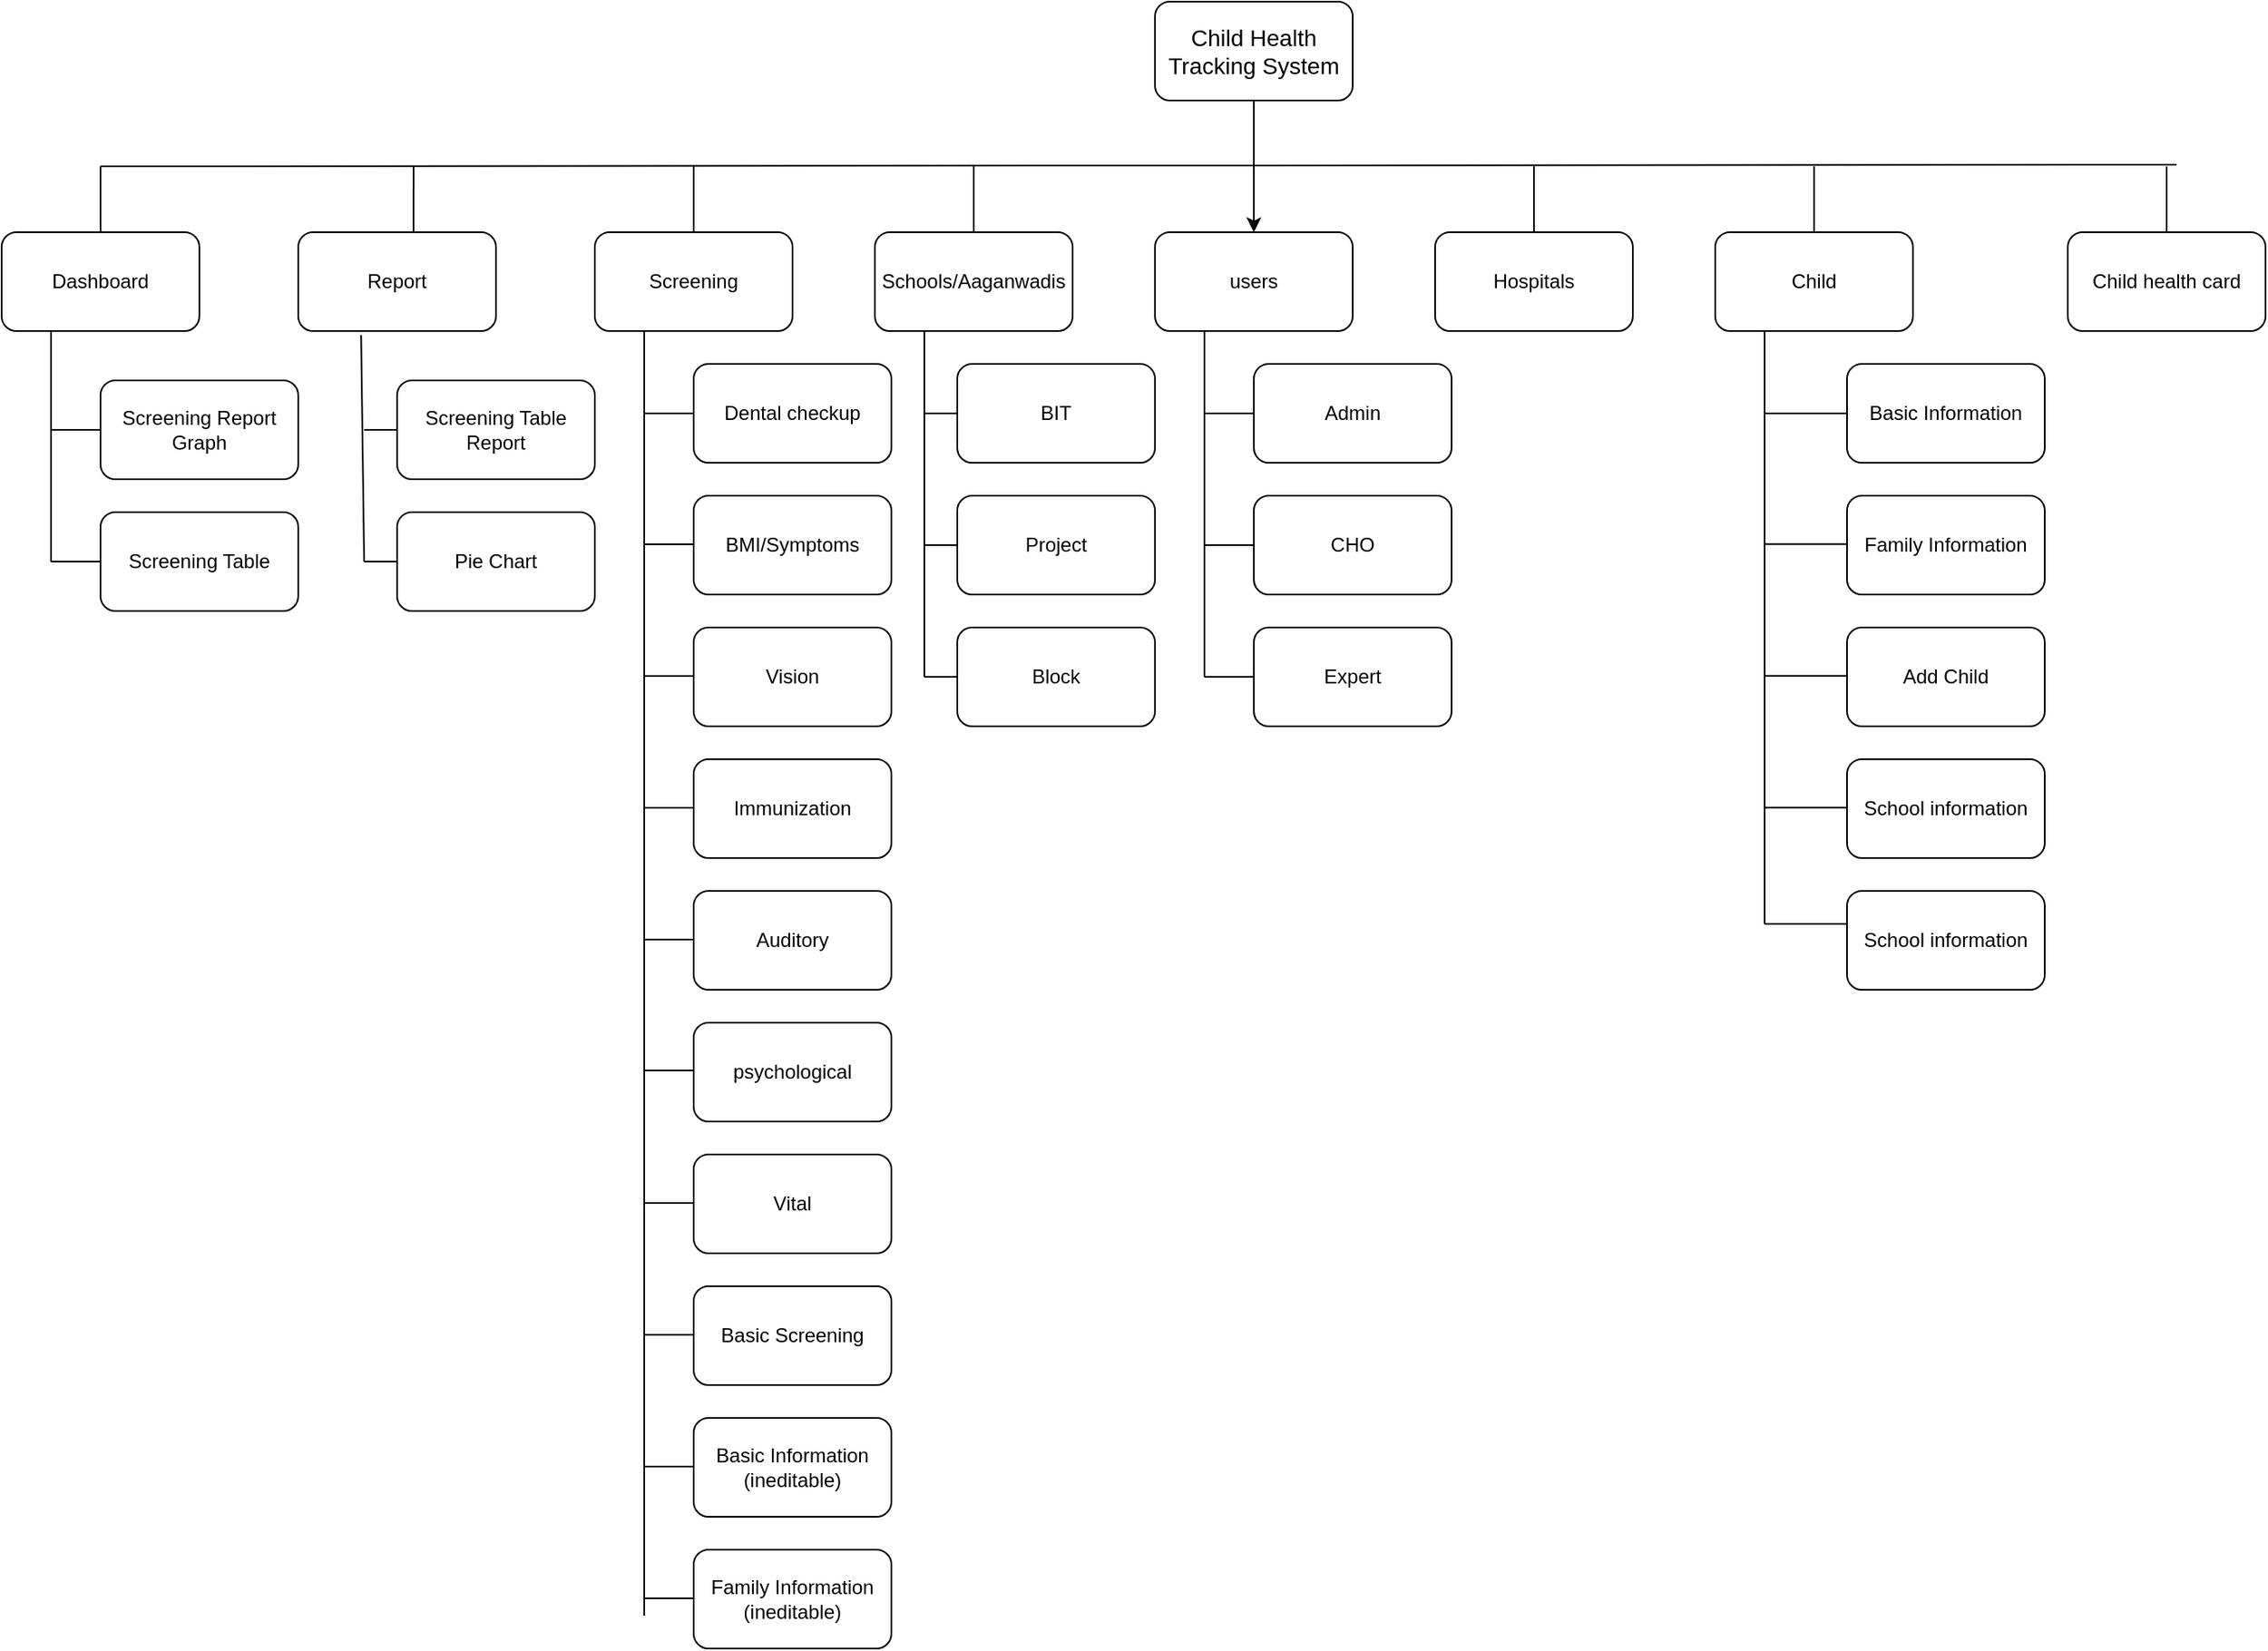 <mxfile version="20.0.1" type="device"><diagram id="JB-E_3fleFaN_5oYlArY" name="Page-1"><mxGraphModel dx="2297" dy="750" grid="1" gridSize="10" guides="1" tooltips="1" connect="1" arrows="1" fold="1" page="1" pageScale="1" pageWidth="850" pageHeight="1100" math="0" shadow="0"><root><mxCell id="0"/><mxCell id="1" parent="0"/><mxCell id="vhjHkD6gZxlzzFDl7wqV-3" value="" style="edgeStyle=orthogonalEdgeStyle;rounded=0;orthogonalLoop=1;jettySize=auto;html=1;fontSize=14;" edge="1" parent="1" source="vhjHkD6gZxlzzFDl7wqV-1" target="vhjHkD6gZxlzzFDl7wqV-2"><mxGeometry relative="1" as="geometry"/></mxCell><mxCell id="vhjHkD6gZxlzzFDl7wqV-1" value="&lt;font style=&quot;font-size: 14px;&quot;&gt;Child Health Tracking System&lt;/font&gt;" style="rounded=1;whiteSpace=wrap;html=1;" vertex="1" parent="1"><mxGeometry x="360" y="300" width="120" height="60" as="geometry"/></mxCell><mxCell id="vhjHkD6gZxlzzFDl7wqV-2" value="users" style="whiteSpace=wrap;html=1;rounded=1;" vertex="1" parent="1"><mxGeometry x="360" y="440" width="120" height="60" as="geometry"/></mxCell><mxCell id="vhjHkD6gZxlzzFDl7wqV-4" value="" style="endArrow=none;html=1;rounded=0;fontSize=14;" edge="1" parent="1"><mxGeometry width="50" height="50" relative="1" as="geometry"><mxPoint x="-280" y="400" as="sourcePoint"/><mxPoint x="980" y="399" as="targetPoint"/></mxGeometry></mxCell><mxCell id="vhjHkD6gZxlzzFDl7wqV-5" value="Hospitals" style="whiteSpace=wrap;html=1;rounded=1;" vertex="1" parent="1"><mxGeometry x="530" y="440" width="120" height="60" as="geometry"/></mxCell><mxCell id="vhjHkD6gZxlzzFDl7wqV-6" value="Child" style="whiteSpace=wrap;html=1;rounded=1;" vertex="1" parent="1"><mxGeometry x="700" y="440" width="120" height="60" as="geometry"/></mxCell><mxCell id="vhjHkD6gZxlzzFDl7wqV-7" value="Schools/Aaganwadis" style="whiteSpace=wrap;html=1;rounded=1;" vertex="1" parent="1"><mxGeometry x="190" y="440" width="120" height="60" as="geometry"/></mxCell><mxCell id="vhjHkD6gZxlzzFDl7wqV-8" value="Screening" style="whiteSpace=wrap;html=1;rounded=1;" vertex="1" parent="1"><mxGeometry x="20" y="440" width="120" height="60" as="geometry"/></mxCell><mxCell id="vhjHkD6gZxlzzFDl7wqV-9" value="Dental checkup" style="whiteSpace=wrap;html=1;rounded=1;" vertex="1" parent="1"><mxGeometry x="80" y="520" width="120" height="60" as="geometry"/></mxCell><mxCell id="vhjHkD6gZxlzzFDl7wqV-10" value="Report" style="whiteSpace=wrap;html=1;rounded=1;" vertex="1" parent="1"><mxGeometry x="-160" y="440" width="120" height="60" as="geometry"/></mxCell><mxCell id="vhjHkD6gZxlzzFDl7wqV-11" value="Dashboard" style="whiteSpace=wrap;html=1;rounded=1;" vertex="1" parent="1"><mxGeometry x="-340" y="440" width="120" height="60" as="geometry"/></mxCell><mxCell id="vhjHkD6gZxlzzFDl7wqV-12" value="CHO" style="whiteSpace=wrap;html=1;rounded=1;" vertex="1" parent="1"><mxGeometry x="420" y="600" width="120" height="60" as="geometry"/></mxCell><mxCell id="vhjHkD6gZxlzzFDl7wqV-13" value="Expert" style="whiteSpace=wrap;html=1;rounded=1;" vertex="1" parent="1"><mxGeometry x="420" y="680" width="120" height="60" as="geometry"/></mxCell><mxCell id="vhjHkD6gZxlzzFDl7wqV-14" value="Admin" style="whiteSpace=wrap;html=1;rounded=1;" vertex="1" parent="1"><mxGeometry x="420" y="520" width="120" height="60" as="geometry"/></mxCell><mxCell id="vhjHkD6gZxlzzFDl7wqV-15" value="" style="endArrow=none;html=1;rounded=0;fontSize=14;entryX=0.25;entryY=1;entryDx=0;entryDy=0;" edge="1" parent="1" target="vhjHkD6gZxlzzFDl7wqV-2"><mxGeometry width="50" height="50" relative="1" as="geometry"><mxPoint x="390" y="710" as="sourcePoint"/><mxPoint x="280" y="690" as="targetPoint"/></mxGeometry></mxCell><mxCell id="vhjHkD6gZxlzzFDl7wqV-16" value="" style="endArrow=none;html=1;rounded=0;fontSize=14;entryX=0;entryY=0.5;entryDx=0;entryDy=0;" edge="1" parent="1" target="vhjHkD6gZxlzzFDl7wqV-14"><mxGeometry width="50" height="50" relative="1" as="geometry"><mxPoint x="390" y="550" as="sourcePoint"/><mxPoint x="330" y="680" as="targetPoint"/></mxGeometry></mxCell><mxCell id="vhjHkD6gZxlzzFDl7wqV-17" value="" style="endArrow=none;html=1;rounded=0;fontSize=14;entryX=0;entryY=0.5;entryDx=0;entryDy=0;" edge="1" parent="1" target="vhjHkD6gZxlzzFDl7wqV-12"><mxGeometry width="50" height="50" relative="1" as="geometry"><mxPoint x="390" y="630" as="sourcePoint"/><mxPoint x="430.0" y="560" as="targetPoint"/></mxGeometry></mxCell><mxCell id="vhjHkD6gZxlzzFDl7wqV-18" value="" style="endArrow=none;html=1;rounded=0;fontSize=14;entryX=0;entryY=0.5;entryDx=0;entryDy=0;" edge="1" parent="1" target="vhjHkD6gZxlzzFDl7wqV-13"><mxGeometry width="50" height="50" relative="1" as="geometry"><mxPoint x="390" y="710" as="sourcePoint"/><mxPoint x="430.0" y="640" as="targetPoint"/></mxGeometry></mxCell><mxCell id="vhjHkD6gZxlzzFDl7wqV-19" value="BMI/Symptoms" style="whiteSpace=wrap;html=1;rounded=1;" vertex="1" parent="1"><mxGeometry x="80" y="600" width="120" height="60" as="geometry"/></mxCell><mxCell id="vhjHkD6gZxlzzFDl7wqV-20" value="Vision" style="whiteSpace=wrap;html=1;rounded=1;" vertex="1" parent="1"><mxGeometry x="80" y="680" width="120" height="60" as="geometry"/></mxCell><mxCell id="vhjHkD6gZxlzzFDl7wqV-21" value="Immunization" style="whiteSpace=wrap;html=1;rounded=1;" vertex="1" parent="1"><mxGeometry x="80" y="760" width="120" height="60" as="geometry"/></mxCell><mxCell id="vhjHkD6gZxlzzFDl7wqV-22" value="Auditory" style="whiteSpace=wrap;html=1;rounded=1;" vertex="1" parent="1"><mxGeometry x="80" y="840" width="120" height="60" as="geometry"/></mxCell><mxCell id="vhjHkD6gZxlzzFDl7wqV-23" value="psychological" style="whiteSpace=wrap;html=1;rounded=1;" vertex="1" parent="1"><mxGeometry x="80" y="920" width="120" height="60" as="geometry"/></mxCell><mxCell id="vhjHkD6gZxlzzFDl7wqV-24" value="Vital" style="whiteSpace=wrap;html=1;rounded=1;" vertex="1" parent="1"><mxGeometry x="80" y="1000" width="120" height="60" as="geometry"/></mxCell><mxCell id="vhjHkD6gZxlzzFDl7wqV-25" value="Basic Screening" style="whiteSpace=wrap;html=1;rounded=1;" vertex="1" parent="1"><mxGeometry x="80" y="1080" width="120" height="60" as="geometry"/></mxCell><mxCell id="vhjHkD6gZxlzzFDl7wqV-26" value="Basic Information&lt;br&gt;(ineditable)" style="whiteSpace=wrap;html=1;rounded=1;" vertex="1" parent="1"><mxGeometry x="80" y="1160" width="120" height="60" as="geometry"/></mxCell><mxCell id="vhjHkD6gZxlzzFDl7wqV-27" value="Family Information&lt;br&gt;(ineditable)" style="whiteSpace=wrap;html=1;rounded=1;" vertex="1" parent="1"><mxGeometry x="80" y="1240" width="120" height="60" as="geometry"/></mxCell><mxCell id="vhjHkD6gZxlzzFDl7wqV-28" value="Basic Information&lt;br&gt;" style="whiteSpace=wrap;html=1;rounded=1;" vertex="1" parent="1"><mxGeometry x="780" y="520" width="120" height="60" as="geometry"/></mxCell><mxCell id="vhjHkD6gZxlzzFDl7wqV-29" value="Family Information&lt;br&gt;" style="whiteSpace=wrap;html=1;rounded=1;" vertex="1" parent="1"><mxGeometry x="780" y="600" width="120" height="60" as="geometry"/></mxCell><mxCell id="vhjHkD6gZxlzzFDl7wqV-30" value="Add Child" style="whiteSpace=wrap;html=1;rounded=1;" vertex="1" parent="1"><mxGeometry x="780" y="680" width="120" height="60" as="geometry"/></mxCell><mxCell id="vhjHkD6gZxlzzFDl7wqV-31" value="School information" style="whiteSpace=wrap;html=1;rounded=1;" vertex="1" parent="1"><mxGeometry x="780" y="760" width="120" height="60" as="geometry"/></mxCell><mxCell id="vhjHkD6gZxlzzFDl7wqV-32" value="School information" style="whiteSpace=wrap;html=1;rounded=1;" vertex="1" parent="1"><mxGeometry x="780" y="840" width="120" height="60" as="geometry"/></mxCell><mxCell id="vhjHkD6gZxlzzFDl7wqV-33" value="" style="endArrow=none;html=1;rounded=0;fontSize=14;entryX=0.25;entryY=1;entryDx=0;entryDy=0;" edge="1" parent="1" target="vhjHkD6gZxlzzFDl7wqV-6"><mxGeometry width="50" height="50" relative="1" as="geometry"><mxPoint x="730" y="860" as="sourcePoint"/><mxPoint x="550" y="730" as="targetPoint"/></mxGeometry></mxCell><mxCell id="vhjHkD6gZxlzzFDl7wqV-34" value="" style="endArrow=none;html=1;rounded=0;fontSize=14;entryX=0;entryY=0.5;entryDx=0;entryDy=0;" edge="1" parent="1" target="vhjHkD6gZxlzzFDl7wqV-28"><mxGeometry width="50" height="50" relative="1" as="geometry"><mxPoint x="730" y="550" as="sourcePoint"/><mxPoint x="550" y="730" as="targetPoint"/></mxGeometry></mxCell><mxCell id="vhjHkD6gZxlzzFDl7wqV-35" value="" style="endArrow=none;html=1;rounded=0;fontSize=14;entryX=0;entryY=0.5;entryDx=0;entryDy=0;" edge="1" parent="1"><mxGeometry width="50" height="50" relative="1" as="geometry"><mxPoint x="730" y="709.37" as="sourcePoint"/><mxPoint x="780" y="709.37" as="targetPoint"/></mxGeometry></mxCell><mxCell id="vhjHkD6gZxlzzFDl7wqV-37" value="" style="endArrow=none;html=1;rounded=0;fontSize=14;entryX=0;entryY=0.5;entryDx=0;entryDy=0;" edge="1" parent="1"><mxGeometry width="50" height="50" relative="1" as="geometry"><mxPoint x="730" y="629.38" as="sourcePoint"/><mxPoint x="780" y="629.38" as="targetPoint"/></mxGeometry></mxCell><mxCell id="vhjHkD6gZxlzzFDl7wqV-38" value="" style="endArrow=none;html=1;rounded=0;fontSize=14;entryX=0;entryY=0.5;entryDx=0;entryDy=0;" edge="1" parent="1"><mxGeometry width="50" height="50" relative="1" as="geometry"><mxPoint x="730" y="789.38" as="sourcePoint"/><mxPoint x="780" y="789.38" as="targetPoint"/></mxGeometry></mxCell><mxCell id="vhjHkD6gZxlzzFDl7wqV-39" value="" style="endArrow=none;html=1;rounded=0;fontSize=14;entryX=0;entryY=0.5;entryDx=0;entryDy=0;" edge="1" parent="1"><mxGeometry width="50" height="50" relative="1" as="geometry"><mxPoint x="730" y="860.0" as="sourcePoint"/><mxPoint x="780" y="860.0" as="targetPoint"/></mxGeometry></mxCell><mxCell id="vhjHkD6gZxlzzFDl7wqV-40" value="" style="endArrow=none;html=1;rounded=0;fontSize=14;entryX=0.25;entryY=1;entryDx=0;entryDy=0;" edge="1" parent="1" target="vhjHkD6gZxlzzFDl7wqV-8"><mxGeometry width="50" height="50" relative="1" as="geometry"><mxPoint x="50" y="1280" as="sourcePoint"/><mxPoint x="70" y="840" as="targetPoint"/></mxGeometry></mxCell><mxCell id="vhjHkD6gZxlzzFDl7wqV-41" value="" style="endArrow=none;html=1;rounded=0;fontSize=14;entryX=0;entryY=0.5;entryDx=0;entryDy=0;" edge="1" parent="1" target="vhjHkD6gZxlzzFDl7wqV-9"><mxGeometry width="50" height="50" relative="1" as="geometry"><mxPoint x="50" y="550" as="sourcePoint"/><mxPoint x="100" y="700" as="targetPoint"/></mxGeometry></mxCell><mxCell id="vhjHkD6gZxlzzFDl7wqV-42" value="" style="endArrow=none;html=1;rounded=0;fontSize=14;entryX=0;entryY=0.5;entryDx=0;entryDy=0;" edge="1" parent="1"><mxGeometry width="50" height="50" relative="1" as="geometry"><mxPoint x="50" y="629.47" as="sourcePoint"/><mxPoint x="80" y="629.47" as="targetPoint"/></mxGeometry></mxCell><mxCell id="vhjHkD6gZxlzzFDl7wqV-43" value="" style="endArrow=none;html=1;rounded=0;fontSize=14;entryX=0;entryY=0.5;entryDx=0;entryDy=0;" edge="1" parent="1"><mxGeometry width="50" height="50" relative="1" as="geometry"><mxPoint x="50" y="709.47" as="sourcePoint"/><mxPoint x="80" y="709.47" as="targetPoint"/></mxGeometry></mxCell><mxCell id="vhjHkD6gZxlzzFDl7wqV-44" value="" style="endArrow=none;html=1;rounded=0;fontSize=14;entryX=0;entryY=0.5;entryDx=0;entryDy=0;" edge="1" parent="1"><mxGeometry width="50" height="50" relative="1" as="geometry"><mxPoint x="50" y="789.47" as="sourcePoint"/><mxPoint x="80" y="789.47" as="targetPoint"/></mxGeometry></mxCell><mxCell id="vhjHkD6gZxlzzFDl7wqV-45" value="" style="endArrow=none;html=1;rounded=0;fontSize=14;entryX=0;entryY=0.5;entryDx=0;entryDy=0;" edge="1" parent="1"><mxGeometry width="50" height="50" relative="1" as="geometry"><mxPoint x="50" y="869.47" as="sourcePoint"/><mxPoint x="80" y="869.47" as="targetPoint"/></mxGeometry></mxCell><mxCell id="vhjHkD6gZxlzzFDl7wqV-46" value="" style="endArrow=none;html=1;rounded=0;fontSize=14;entryX=0;entryY=0.5;entryDx=0;entryDy=0;" edge="1" parent="1"><mxGeometry width="50" height="50" relative="1" as="geometry"><mxPoint x="50" y="949" as="sourcePoint"/><mxPoint x="80" y="949" as="targetPoint"/></mxGeometry></mxCell><mxCell id="vhjHkD6gZxlzzFDl7wqV-47" value="" style="endArrow=none;html=1;rounded=0;fontSize=14;entryX=0;entryY=0.5;entryDx=0;entryDy=0;" edge="1" parent="1"><mxGeometry width="50" height="50" relative="1" as="geometry"><mxPoint x="50" y="1029.47" as="sourcePoint"/><mxPoint x="80" y="1029.47" as="targetPoint"/></mxGeometry></mxCell><mxCell id="vhjHkD6gZxlzzFDl7wqV-48" value="" style="endArrow=none;html=1;rounded=0;fontSize=14;entryX=0;entryY=0.5;entryDx=0;entryDy=0;" edge="1" parent="1"><mxGeometry width="50" height="50" relative="1" as="geometry"><mxPoint x="50" y="1109.47" as="sourcePoint"/><mxPoint x="80" y="1109.47" as="targetPoint"/></mxGeometry></mxCell><mxCell id="vhjHkD6gZxlzzFDl7wqV-49" value="" style="endArrow=none;html=1;rounded=0;fontSize=14;entryX=0;entryY=0.5;entryDx=0;entryDy=0;" edge="1" parent="1"><mxGeometry width="50" height="50" relative="1" as="geometry"><mxPoint x="50" y="1189.47" as="sourcePoint"/><mxPoint x="80" y="1189.47" as="targetPoint"/></mxGeometry></mxCell><mxCell id="vhjHkD6gZxlzzFDl7wqV-50" value="" style="endArrow=none;html=1;rounded=0;fontSize=14;entryX=0;entryY=0.5;entryDx=0;entryDy=0;" edge="1" parent="1"><mxGeometry width="50" height="50" relative="1" as="geometry"><mxPoint x="50" y="1269.47" as="sourcePoint"/><mxPoint x="80" y="1269.47" as="targetPoint"/></mxGeometry></mxCell><mxCell id="vhjHkD6gZxlzzFDl7wqV-51" value="BIT" style="whiteSpace=wrap;html=1;rounded=1;" vertex="1" parent="1"><mxGeometry x="240" y="520" width="120" height="60" as="geometry"/></mxCell><mxCell id="vhjHkD6gZxlzzFDl7wqV-52" value="Project" style="whiteSpace=wrap;html=1;rounded=1;" vertex="1" parent="1"><mxGeometry x="240" y="600" width="120" height="60" as="geometry"/></mxCell><mxCell id="vhjHkD6gZxlzzFDl7wqV-53" value="Block" style="whiteSpace=wrap;html=1;rounded=1;" vertex="1" parent="1"><mxGeometry x="240" y="680" width="120" height="60" as="geometry"/></mxCell><mxCell id="vhjHkD6gZxlzzFDl7wqV-54" value="" style="endArrow=none;html=1;rounded=0;fontSize=14;entryX=0.25;entryY=1;entryDx=0;entryDy=0;" edge="1" parent="1" target="vhjHkD6gZxlzzFDl7wqV-7"><mxGeometry width="50" height="50" relative="1" as="geometry"><mxPoint x="220" y="710" as="sourcePoint"/><mxPoint x="250" y="630" as="targetPoint"/></mxGeometry></mxCell><mxCell id="vhjHkD6gZxlzzFDl7wqV-55" value="" style="endArrow=none;html=1;rounded=0;fontSize=14;entryX=0;entryY=0.5;entryDx=0;entryDy=0;" edge="1" parent="1" target="vhjHkD6gZxlzzFDl7wqV-53"><mxGeometry width="50" height="50" relative="1" as="geometry"><mxPoint x="220" y="710" as="sourcePoint"/><mxPoint x="250" y="640" as="targetPoint"/></mxGeometry></mxCell><mxCell id="vhjHkD6gZxlzzFDl7wqV-56" value="" style="endArrow=none;html=1;rounded=0;fontSize=14;" edge="1" parent="1" target="vhjHkD6gZxlzzFDl7wqV-52"><mxGeometry width="50" height="50" relative="1" as="geometry"><mxPoint x="220" y="630" as="sourcePoint"/><mxPoint x="250" y="720" as="targetPoint"/></mxGeometry></mxCell><mxCell id="vhjHkD6gZxlzzFDl7wqV-57" value="" style="endArrow=none;html=1;rounded=0;fontSize=14;entryX=0;entryY=0.5;entryDx=0;entryDy=0;" edge="1" parent="1" target="vhjHkD6gZxlzzFDl7wqV-51"><mxGeometry width="50" height="50" relative="1" as="geometry"><mxPoint x="220" y="550" as="sourcePoint"/><mxPoint x="250" y="640" as="targetPoint"/></mxGeometry></mxCell><mxCell id="vhjHkD6gZxlzzFDl7wqV-58" value="" style="endArrow=none;html=1;rounded=0;fontSize=14;exitX=0.5;exitY=0;exitDx=0;exitDy=0;" edge="1" parent="1" source="vhjHkD6gZxlzzFDl7wqV-6"><mxGeometry width="50" height="50" relative="1" as="geometry"><mxPoint x="580" y="490" as="sourcePoint"/><mxPoint x="760" y="400" as="targetPoint"/></mxGeometry></mxCell><mxCell id="vhjHkD6gZxlzzFDl7wqV-59" value="" style="endArrow=none;html=1;rounded=0;fontSize=14;exitX=0.5;exitY=0;exitDx=0;exitDy=0;" edge="1" parent="1" source="vhjHkD6gZxlzzFDl7wqV-5"><mxGeometry width="50" height="50" relative="1" as="geometry"><mxPoint x="770" y="450.0" as="sourcePoint"/><mxPoint x="590" y="400" as="targetPoint"/></mxGeometry></mxCell><mxCell id="vhjHkD6gZxlzzFDl7wqV-60" value="" style="endArrow=none;html=1;rounded=0;fontSize=14;exitX=0.5;exitY=0;exitDx=0;exitDy=0;" edge="1" parent="1" source="vhjHkD6gZxlzzFDl7wqV-7"><mxGeometry width="50" height="50" relative="1" as="geometry"><mxPoint x="600" y="450" as="sourcePoint"/><mxPoint x="250" y="400" as="targetPoint"/></mxGeometry></mxCell><mxCell id="vhjHkD6gZxlzzFDl7wqV-61" value="" style="endArrow=none;html=1;rounded=0;fontSize=14;exitX=0.5;exitY=0;exitDx=0;exitDy=0;" edge="1" parent="1" source="vhjHkD6gZxlzzFDl7wqV-8"><mxGeometry width="50" height="50" relative="1" as="geometry"><mxPoint x="260.0" y="450.0" as="sourcePoint"/><mxPoint x="80" y="400" as="targetPoint"/></mxGeometry></mxCell><mxCell id="vhjHkD6gZxlzzFDl7wqV-62" value="" style="endArrow=none;html=1;rounded=0;fontSize=14;exitX=0.583;exitY=-0.007;exitDx=0;exitDy=0;exitPerimeter=0;" edge="1" parent="1" source="vhjHkD6gZxlzzFDl7wqV-10"><mxGeometry width="50" height="50" relative="1" as="geometry"><mxPoint x="90" y="450.0" as="sourcePoint"/><mxPoint x="-90" y="400" as="targetPoint"/></mxGeometry></mxCell><mxCell id="vhjHkD6gZxlzzFDl7wqV-63" value="" style="endArrow=none;html=1;rounded=0;fontSize=14;exitX=0.5;exitY=0;exitDx=0;exitDy=0;" edge="1" parent="1" source="vhjHkD6gZxlzzFDl7wqV-11"><mxGeometry width="50" height="50" relative="1" as="geometry"><mxPoint x="-80.04" y="449.58" as="sourcePoint"/><mxPoint x="-280" y="400" as="targetPoint"/></mxGeometry></mxCell><mxCell id="vhjHkD6gZxlzzFDl7wqV-64" value="Child health card" style="whiteSpace=wrap;html=1;rounded=1;" vertex="1" parent="1"><mxGeometry x="914" y="440" width="120" height="60" as="geometry"/></mxCell><mxCell id="vhjHkD6gZxlzzFDl7wqV-65" value="" style="endArrow=none;html=1;rounded=0;fontSize=14;exitX=0.5;exitY=0;exitDx=0;exitDy=0;" edge="1" parent="1" source="vhjHkD6gZxlzzFDl7wqV-64"><mxGeometry width="50" height="50" relative="1" as="geometry"><mxPoint x="694" y="450" as="sourcePoint"/><mxPoint x="974" y="400" as="targetPoint"/></mxGeometry></mxCell><mxCell id="vhjHkD6gZxlzzFDl7wqV-67" value="Screening Report&lt;br&gt;Graph" style="whiteSpace=wrap;html=1;rounded=1;" vertex="1" parent="1"><mxGeometry x="-280" y="530" width="120" height="60" as="geometry"/></mxCell><mxCell id="vhjHkD6gZxlzzFDl7wqV-68" value="Screening Table" style="whiteSpace=wrap;html=1;rounded=1;" vertex="1" parent="1"><mxGeometry x="-280" y="610" width="120" height="60" as="geometry"/></mxCell><mxCell id="vhjHkD6gZxlzzFDl7wqV-69" value="" style="endArrow=none;html=1;rounded=0;fontSize=14;entryX=0.25;entryY=1;entryDx=0;entryDy=0;" edge="1" parent="1" target="vhjHkD6gZxlzzFDl7wqV-11"><mxGeometry width="50" height="50" relative="1" as="geometry"><mxPoint x="-310" y="640" as="sourcePoint"/><mxPoint x="-200" y="600" as="targetPoint"/></mxGeometry></mxCell><mxCell id="vhjHkD6gZxlzzFDl7wqV-70" value="" style="endArrow=none;html=1;rounded=0;fontSize=14;entryX=0;entryY=0.5;entryDx=0;entryDy=0;" edge="1" parent="1" target="vhjHkD6gZxlzzFDl7wqV-67"><mxGeometry width="50" height="50" relative="1" as="geometry"><mxPoint x="-310" y="560" as="sourcePoint"/><mxPoint x="-200" y="600" as="targetPoint"/></mxGeometry></mxCell><mxCell id="vhjHkD6gZxlzzFDl7wqV-71" value="" style="endArrow=none;html=1;rounded=0;fontSize=14;entryX=0;entryY=0.5;entryDx=0;entryDy=0;" edge="1" parent="1" target="vhjHkD6gZxlzzFDl7wqV-68"><mxGeometry width="50" height="50" relative="1" as="geometry"><mxPoint x="-310" y="640" as="sourcePoint"/><mxPoint x="-270" y="570" as="targetPoint"/></mxGeometry></mxCell><mxCell id="vhjHkD6gZxlzzFDl7wqV-72" value="Screening Table&lt;br&gt;Report" style="whiteSpace=wrap;html=1;rounded=1;" vertex="1" parent="1"><mxGeometry x="-100" y="530" width="120" height="60" as="geometry"/></mxCell><mxCell id="vhjHkD6gZxlzzFDl7wqV-73" value="Pie Chart" style="whiteSpace=wrap;html=1;rounded=1;" vertex="1" parent="1"><mxGeometry x="-100" y="610" width="120" height="60" as="geometry"/></mxCell><mxCell id="vhjHkD6gZxlzzFDl7wqV-74" value="" style="endArrow=none;html=1;rounded=0;fontSize=14;entryX=0.318;entryY=1.041;entryDx=0;entryDy=0;entryPerimeter=0;" edge="1" parent="1" target="vhjHkD6gZxlzzFDl7wqV-10"><mxGeometry width="50" height="50" relative="1" as="geometry"><mxPoint x="-120" y="640" as="sourcePoint"/><mxPoint x="-300" y="510.0" as="targetPoint"/></mxGeometry></mxCell><mxCell id="vhjHkD6gZxlzzFDl7wqV-75" value="" style="endArrow=none;html=1;rounded=0;fontSize=14;entryX=0;entryY=0.5;entryDx=0;entryDy=0;" edge="1" parent="1" target="vhjHkD6gZxlzzFDl7wqV-73"><mxGeometry width="50" height="50" relative="1" as="geometry"><mxPoint x="-120" y="640" as="sourcePoint"/><mxPoint x="-270" y="650.0" as="targetPoint"/></mxGeometry></mxCell><mxCell id="vhjHkD6gZxlzzFDl7wqV-76" value="" style="endArrow=none;html=1;rounded=0;fontSize=14;entryX=0;entryY=0.5;entryDx=0;entryDy=0;" edge="1" parent="1" target="vhjHkD6gZxlzzFDl7wqV-72"><mxGeometry width="50" height="50" relative="1" as="geometry"><mxPoint x="-120" y="560" as="sourcePoint"/><mxPoint x="-90" y="650.0" as="targetPoint"/></mxGeometry></mxCell></root></mxGraphModel></diagram></mxfile>